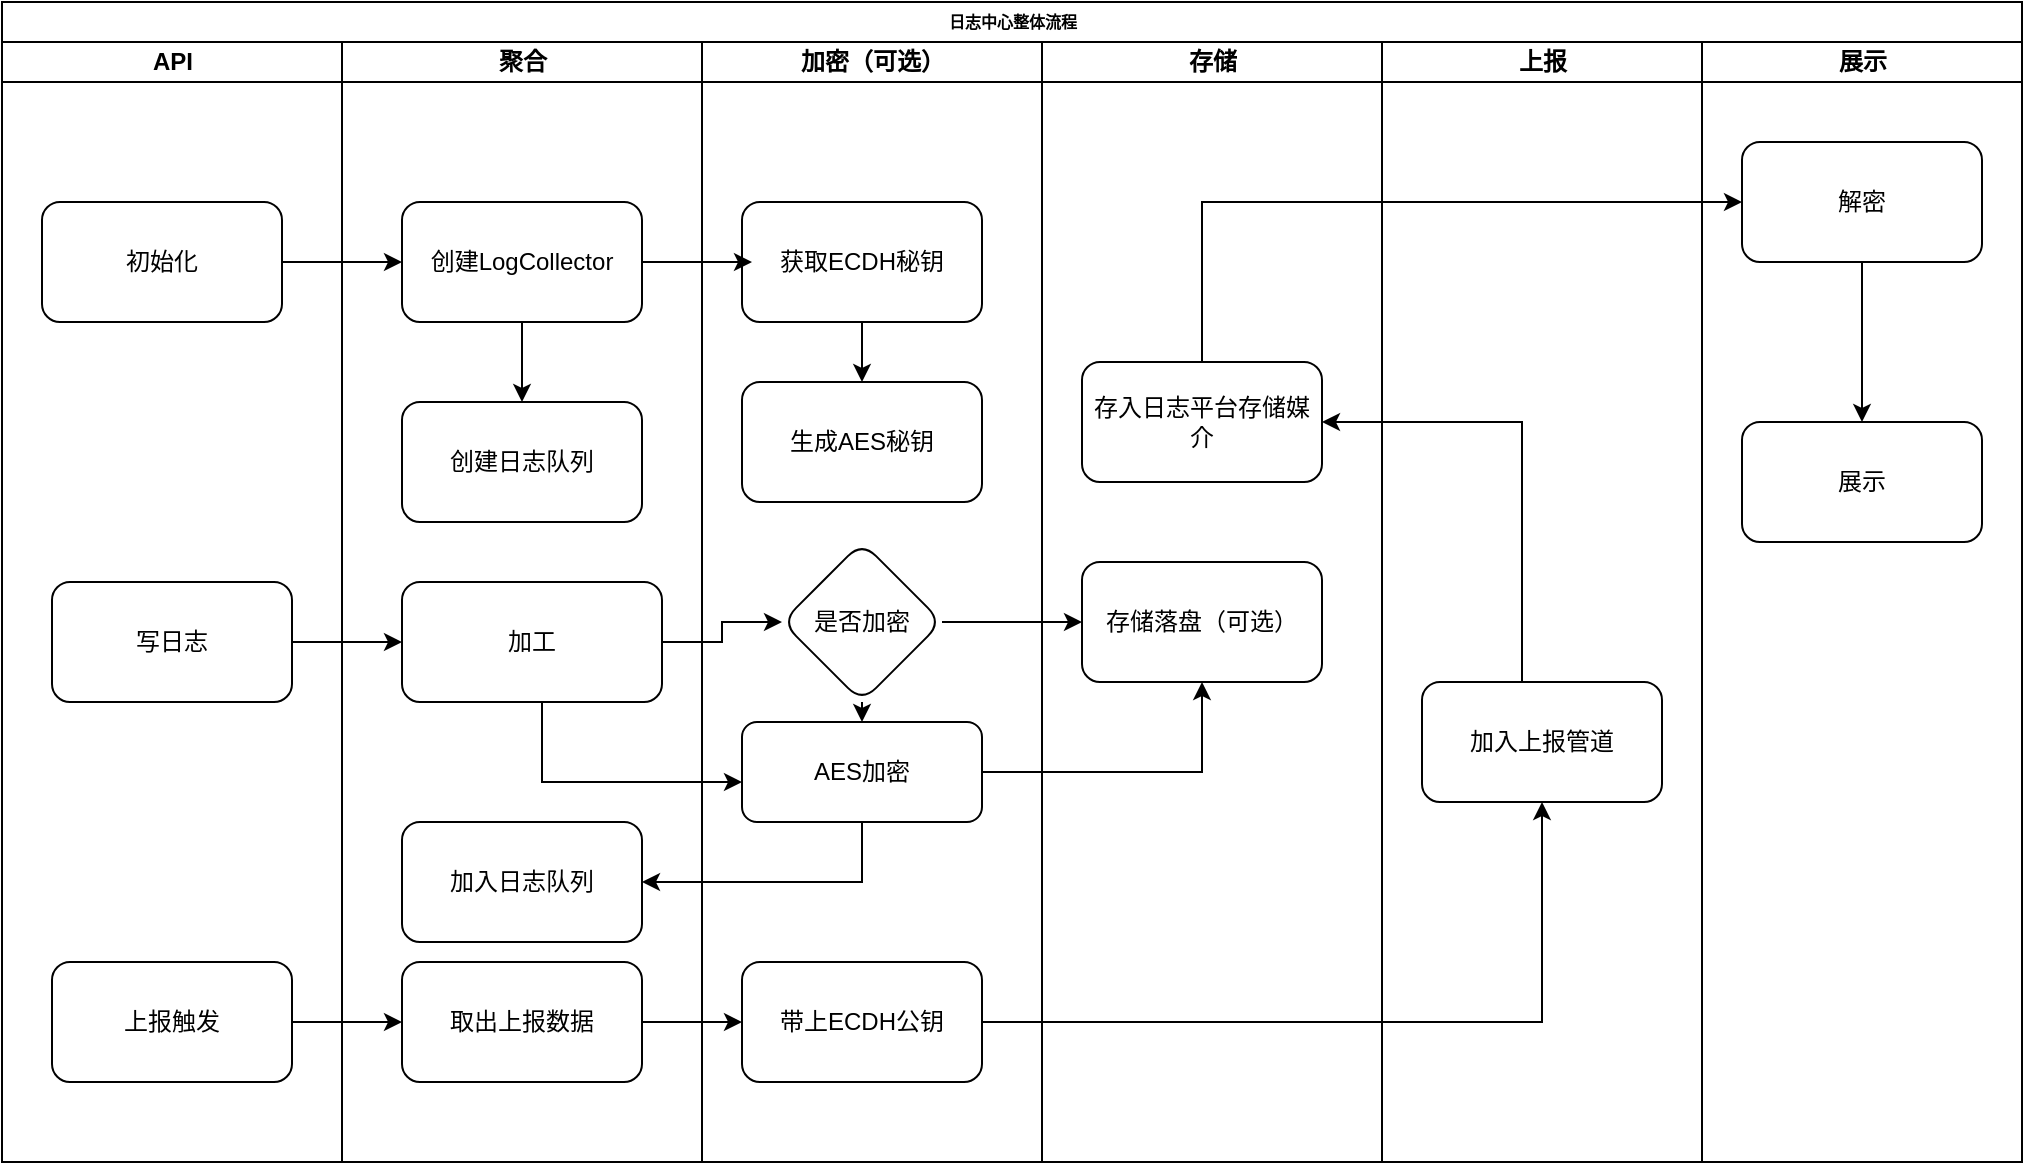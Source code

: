 <mxfile version="21.2.3" type="github">
  <diagram name="Page-1" id="74e2e168-ea6b-b213-b513-2b3c1d86103e">
    <mxGraphModel dx="1434" dy="1653" grid="1" gridSize="10" guides="1" tooltips="1" connect="1" arrows="1" fold="1" page="1" pageScale="1" pageWidth="1100" pageHeight="850" background="none" math="0" shadow="0">
      <root>
        <mxCell id="0" />
        <mxCell id="1" parent="0" />
        <mxCell id="77e6c97f196da883-1" value="日志中心整体流程" style="swimlane;html=1;childLayout=stackLayout;startSize=20;rounded=0;shadow=0;labelBackgroundColor=none;strokeWidth=1;fontFamily=Verdana;fontSize=8;align=center;" parent="1" vertex="1">
          <mxGeometry x="320" y="-10" width="1010" height="580" as="geometry" />
        </mxCell>
        <mxCell id="77e6c97f196da883-2" value="API" style="swimlane;html=1;startSize=20;" parent="77e6c97f196da883-1" vertex="1">
          <mxGeometry y="20" width="170" height="560" as="geometry" />
        </mxCell>
        <mxCell id="BrzOOlg8GnP3-0_DTAM9-7" value="初始化" style="rounded=1;whiteSpace=wrap;html=1;" parent="77e6c97f196da883-2" vertex="1">
          <mxGeometry x="20" y="80" width="120" height="60" as="geometry" />
        </mxCell>
        <mxCell id="BrzOOlg8GnP3-0_DTAM9-25" value="写日志" style="rounded=1;whiteSpace=wrap;html=1;" parent="77e6c97f196da883-2" vertex="1">
          <mxGeometry x="25" y="270" width="120" height="60" as="geometry" />
        </mxCell>
        <mxCell id="BrzOOlg8GnP3-0_DTAM9-33" value="上报触发" style="rounded=1;whiteSpace=wrap;html=1;" parent="77e6c97f196da883-2" vertex="1">
          <mxGeometry x="25" y="460" width="120" height="60" as="geometry" />
        </mxCell>
        <mxCell id="77e6c97f196da883-3" value="聚合" style="swimlane;html=1;startSize=20;" parent="77e6c97f196da883-1" vertex="1">
          <mxGeometry x="170" y="20" width="180" height="560" as="geometry" />
        </mxCell>
        <mxCell id="BrzOOlg8GnP3-0_DTAM9-79" style="edgeStyle=orthogonalEdgeStyle;rounded=0;orthogonalLoop=1;jettySize=auto;html=1;exitX=0.5;exitY=1;exitDx=0;exitDy=0;entryX=0.5;entryY=0;entryDx=0;entryDy=0;" parent="77e6c97f196da883-3" source="BrzOOlg8GnP3-0_DTAM9-8" target="BrzOOlg8GnP3-0_DTAM9-78" edge="1">
          <mxGeometry relative="1" as="geometry" />
        </mxCell>
        <mxCell id="BrzOOlg8GnP3-0_DTAM9-8" value="创建LogCollector" style="rounded=1;whiteSpace=wrap;html=1;" parent="77e6c97f196da883-3" vertex="1">
          <mxGeometry x="30" y="80" width="120" height="60" as="geometry" />
        </mxCell>
        <mxCell id="BrzOOlg8GnP3-0_DTAM9-26" value="加工" style="whiteSpace=wrap;html=1;rounded=1;" parent="77e6c97f196da883-3" vertex="1">
          <mxGeometry x="30" y="270" width="130" height="60" as="geometry" />
        </mxCell>
        <mxCell id="BrzOOlg8GnP3-0_DTAM9-40" value="取出上报数据" style="whiteSpace=wrap;html=1;rounded=1;" parent="77e6c97f196da883-3" vertex="1">
          <mxGeometry x="30" y="460" width="120" height="60" as="geometry" />
        </mxCell>
        <mxCell id="BrzOOlg8GnP3-0_DTAM9-44" value="加入日志队列" style="whiteSpace=wrap;html=1;rounded=1;" parent="77e6c97f196da883-3" vertex="1">
          <mxGeometry x="30" y="390" width="120" height="60" as="geometry" />
        </mxCell>
        <mxCell id="BrzOOlg8GnP3-0_DTAM9-78" value="创建日志队列" style="whiteSpace=wrap;html=1;rounded=1;" parent="77e6c97f196da883-3" vertex="1">
          <mxGeometry x="30" y="180" width="120" height="60" as="geometry" />
        </mxCell>
        <mxCell id="77e6c97f196da883-5" value="加密（可选）" style="swimlane;html=1;startSize=20;" parent="77e6c97f196da883-1" vertex="1">
          <mxGeometry x="350" y="20" width="170" height="560" as="geometry" />
        </mxCell>
        <mxCell id="BrzOOlg8GnP3-0_DTAM9-24" value="" style="edgeStyle=orthogonalEdgeStyle;rounded=0;orthogonalLoop=1;jettySize=auto;html=1;" parent="77e6c97f196da883-5" source="BrzOOlg8GnP3-0_DTAM9-17" target="BrzOOlg8GnP3-0_DTAM9-23" edge="1">
          <mxGeometry relative="1" as="geometry" />
        </mxCell>
        <mxCell id="BrzOOlg8GnP3-0_DTAM9-17" value="获取ECDH秘钥" style="rounded=1;whiteSpace=wrap;html=1;" parent="77e6c97f196da883-5" vertex="1">
          <mxGeometry x="20" y="80" width="120" height="60" as="geometry" />
        </mxCell>
        <mxCell id="BrzOOlg8GnP3-0_DTAM9-23" value="生成AES秘钥" style="whiteSpace=wrap;html=1;rounded=1;" parent="77e6c97f196da883-5" vertex="1">
          <mxGeometry x="20" y="170" width="120" height="60" as="geometry" />
        </mxCell>
        <mxCell id="BrzOOlg8GnP3-0_DTAM9-30" value="AES加密" style="whiteSpace=wrap;html=1;rounded=1;" parent="77e6c97f196da883-5" vertex="1">
          <mxGeometry x="20" y="340" width="120" height="50" as="geometry" />
        </mxCell>
        <mxCell id="BrzOOlg8GnP3-0_DTAM9-54" style="edgeStyle=orthogonalEdgeStyle;rounded=0;orthogonalLoop=1;jettySize=auto;html=1;exitX=0.5;exitY=1;exitDx=0;exitDy=0;entryX=0.5;entryY=0;entryDx=0;entryDy=0;" parent="77e6c97f196da883-5" source="BrzOOlg8GnP3-0_DTAM9-51" target="BrzOOlg8GnP3-0_DTAM9-30" edge="1">
          <mxGeometry relative="1" as="geometry" />
        </mxCell>
        <mxCell id="BrzOOlg8GnP3-0_DTAM9-51" value="是否加密" style="rhombus;whiteSpace=wrap;html=1;rounded=1;" parent="77e6c97f196da883-5" vertex="1">
          <mxGeometry x="40" y="250" width="80" height="80" as="geometry" />
        </mxCell>
        <mxCell id="BrzOOlg8GnP3-0_DTAM9-56" value="带上ECDH公钥" style="whiteSpace=wrap;html=1;rounded=1;" parent="77e6c97f196da883-5" vertex="1">
          <mxGeometry x="20" y="460" width="120" height="60" as="geometry" />
        </mxCell>
        <mxCell id="77e6c97f196da883-6" value="存储" style="swimlane;html=1;startSize=20;" parent="77e6c97f196da883-1" vertex="1">
          <mxGeometry x="520" y="20" width="170" height="560" as="geometry" />
        </mxCell>
        <mxCell id="BrzOOlg8GnP3-0_DTAM9-16" value="存储落盘（可选）" style="rounded=1;whiteSpace=wrap;html=1;" parent="77e6c97f196da883-6" vertex="1">
          <mxGeometry x="20" y="260" width="120" height="60" as="geometry" />
        </mxCell>
        <mxCell id="BrzOOlg8GnP3-0_DTAM9-70" value="存入日志平台存储媒介" style="whiteSpace=wrap;html=1;rounded=1;" parent="77e6c97f196da883-6" vertex="1">
          <mxGeometry x="20" y="160" width="120" height="60" as="geometry" />
        </mxCell>
        <mxCell id="77e6c97f196da883-7" value="上报" style="swimlane;html=1;startSize=20;" parent="77e6c97f196da883-1" vertex="1">
          <mxGeometry x="690" y="20" width="160" height="560" as="geometry" />
        </mxCell>
        <mxCell id="BrzOOlg8GnP3-0_DTAM9-60" value="加入上报管道" style="whiteSpace=wrap;html=1;rounded=1;" parent="77e6c97f196da883-7" vertex="1">
          <mxGeometry x="20" y="320" width="120" height="60" as="geometry" />
        </mxCell>
        <mxCell id="BrzOOlg8GnP3-0_DTAM9-9" value="" style="edgeStyle=orthogonalEdgeStyle;rounded=0;orthogonalLoop=1;jettySize=auto;html=1;" parent="77e6c97f196da883-1" source="BrzOOlg8GnP3-0_DTAM9-7" target="BrzOOlg8GnP3-0_DTAM9-8" edge="1">
          <mxGeometry relative="1" as="geometry" />
        </mxCell>
        <mxCell id="BrzOOlg8GnP3-0_DTAM9-20" value="" style="edgeStyle=orthogonalEdgeStyle;rounded=0;orthogonalLoop=1;jettySize=auto;html=1;" parent="77e6c97f196da883-1" source="BrzOOlg8GnP3-0_DTAM9-8" edge="1">
          <mxGeometry relative="1" as="geometry">
            <mxPoint x="375" y="130" as="targetPoint" />
          </mxGeometry>
        </mxCell>
        <mxCell id="BrzOOlg8GnP3-0_DTAM9-27" value="" style="edgeStyle=orthogonalEdgeStyle;rounded=0;orthogonalLoop=1;jettySize=auto;html=1;" parent="77e6c97f196da883-1" source="BrzOOlg8GnP3-0_DTAM9-25" target="BrzOOlg8GnP3-0_DTAM9-26" edge="1">
          <mxGeometry relative="1" as="geometry" />
        </mxCell>
        <mxCell id="BrzOOlg8GnP3-0_DTAM9-31" value="" style="edgeStyle=orthogonalEdgeStyle;rounded=0;orthogonalLoop=1;jettySize=auto;html=1;" parent="77e6c97f196da883-1" source="BrzOOlg8GnP3-0_DTAM9-26" target="BrzOOlg8GnP3-0_DTAM9-30" edge="1">
          <mxGeometry relative="1" as="geometry">
            <Array as="points">
              <mxPoint x="270" y="390" />
            </Array>
          </mxGeometry>
        </mxCell>
        <mxCell id="BrzOOlg8GnP3-0_DTAM9-41" value="" style="edgeStyle=orthogonalEdgeStyle;rounded=0;orthogonalLoop=1;jettySize=auto;html=1;" parent="77e6c97f196da883-1" source="BrzOOlg8GnP3-0_DTAM9-33" target="BrzOOlg8GnP3-0_DTAM9-40" edge="1">
          <mxGeometry relative="1" as="geometry" />
        </mxCell>
        <mxCell id="BrzOOlg8GnP3-0_DTAM9-45" value="" style="edgeStyle=orthogonalEdgeStyle;rounded=0;orthogonalLoop=1;jettySize=auto;html=1;" parent="77e6c97f196da883-1" source="BrzOOlg8GnP3-0_DTAM9-30" target="BrzOOlg8GnP3-0_DTAM9-44" edge="1">
          <mxGeometry relative="1" as="geometry">
            <Array as="points">
              <mxPoint x="430" y="440" />
            </Array>
          </mxGeometry>
        </mxCell>
        <mxCell id="BrzOOlg8GnP3-0_DTAM9-52" value="" style="edgeStyle=orthogonalEdgeStyle;rounded=0;orthogonalLoop=1;jettySize=auto;html=1;" parent="77e6c97f196da883-1" source="BrzOOlg8GnP3-0_DTAM9-26" target="BrzOOlg8GnP3-0_DTAM9-51" edge="1">
          <mxGeometry relative="1" as="geometry" />
        </mxCell>
        <mxCell id="BrzOOlg8GnP3-0_DTAM9-53" style="edgeStyle=orthogonalEdgeStyle;rounded=0;orthogonalLoop=1;jettySize=auto;html=1;" parent="77e6c97f196da883-1" source="BrzOOlg8GnP3-0_DTAM9-51" target="BrzOOlg8GnP3-0_DTAM9-16" edge="1">
          <mxGeometry relative="1" as="geometry" />
        </mxCell>
        <mxCell id="BrzOOlg8GnP3-0_DTAM9-55" style="edgeStyle=orthogonalEdgeStyle;rounded=0;orthogonalLoop=1;jettySize=auto;html=1;entryX=0.5;entryY=1;entryDx=0;entryDy=0;" parent="77e6c97f196da883-1" source="BrzOOlg8GnP3-0_DTAM9-30" target="BrzOOlg8GnP3-0_DTAM9-16" edge="1">
          <mxGeometry relative="1" as="geometry" />
        </mxCell>
        <mxCell id="BrzOOlg8GnP3-0_DTAM9-57" value="" style="edgeStyle=orthogonalEdgeStyle;rounded=0;orthogonalLoop=1;jettySize=auto;html=1;" parent="77e6c97f196da883-1" source="BrzOOlg8GnP3-0_DTAM9-40" target="BrzOOlg8GnP3-0_DTAM9-56" edge="1">
          <mxGeometry relative="1" as="geometry" />
        </mxCell>
        <mxCell id="BrzOOlg8GnP3-0_DTAM9-61" value="" style="edgeStyle=orthogonalEdgeStyle;rounded=0;orthogonalLoop=1;jettySize=auto;html=1;" parent="77e6c97f196da883-1" source="BrzOOlg8GnP3-0_DTAM9-56" target="BrzOOlg8GnP3-0_DTAM9-60" edge="1">
          <mxGeometry relative="1" as="geometry" />
        </mxCell>
        <mxCell id="BrzOOlg8GnP3-0_DTAM9-64" value="展示" style="swimlane;html=1;startSize=20;" parent="77e6c97f196da883-1" vertex="1">
          <mxGeometry x="850" y="20" width="160" height="560" as="geometry" />
        </mxCell>
        <mxCell id="BrzOOlg8GnP3-0_DTAM9-77" value="" style="edgeStyle=orthogonalEdgeStyle;rounded=0;orthogonalLoop=1;jettySize=auto;html=1;" parent="BrzOOlg8GnP3-0_DTAM9-64" source="BrzOOlg8GnP3-0_DTAM9-73" target="BrzOOlg8GnP3-0_DTAM9-76" edge="1">
          <mxGeometry relative="1" as="geometry" />
        </mxCell>
        <mxCell id="BrzOOlg8GnP3-0_DTAM9-73" value="解密" style="whiteSpace=wrap;html=1;rounded=1;" parent="BrzOOlg8GnP3-0_DTAM9-64" vertex="1">
          <mxGeometry x="20" y="50" width="120" height="60" as="geometry" />
        </mxCell>
        <mxCell id="BrzOOlg8GnP3-0_DTAM9-76" value="展示" style="whiteSpace=wrap;html=1;rounded=1;" parent="BrzOOlg8GnP3-0_DTAM9-64" vertex="1">
          <mxGeometry x="20" y="190" width="120" height="60" as="geometry" />
        </mxCell>
        <mxCell id="BrzOOlg8GnP3-0_DTAM9-72" style="edgeStyle=orthogonalEdgeStyle;rounded=0;orthogonalLoop=1;jettySize=auto;html=1;entryX=1;entryY=0.5;entryDx=0;entryDy=0;" parent="77e6c97f196da883-1" source="BrzOOlg8GnP3-0_DTAM9-60" target="BrzOOlg8GnP3-0_DTAM9-70" edge="1">
          <mxGeometry relative="1" as="geometry">
            <Array as="points">
              <mxPoint x="760" y="210" />
            </Array>
          </mxGeometry>
        </mxCell>
        <mxCell id="BrzOOlg8GnP3-0_DTAM9-74" style="edgeStyle=orthogonalEdgeStyle;rounded=0;orthogonalLoop=1;jettySize=auto;html=1;entryX=0;entryY=0.5;entryDx=0;entryDy=0;" parent="77e6c97f196da883-1" source="BrzOOlg8GnP3-0_DTAM9-70" target="BrzOOlg8GnP3-0_DTAM9-73" edge="1">
          <mxGeometry relative="1" as="geometry">
            <Array as="points">
              <mxPoint x="600" y="100" />
            </Array>
          </mxGeometry>
        </mxCell>
      </root>
    </mxGraphModel>
  </diagram>
</mxfile>
